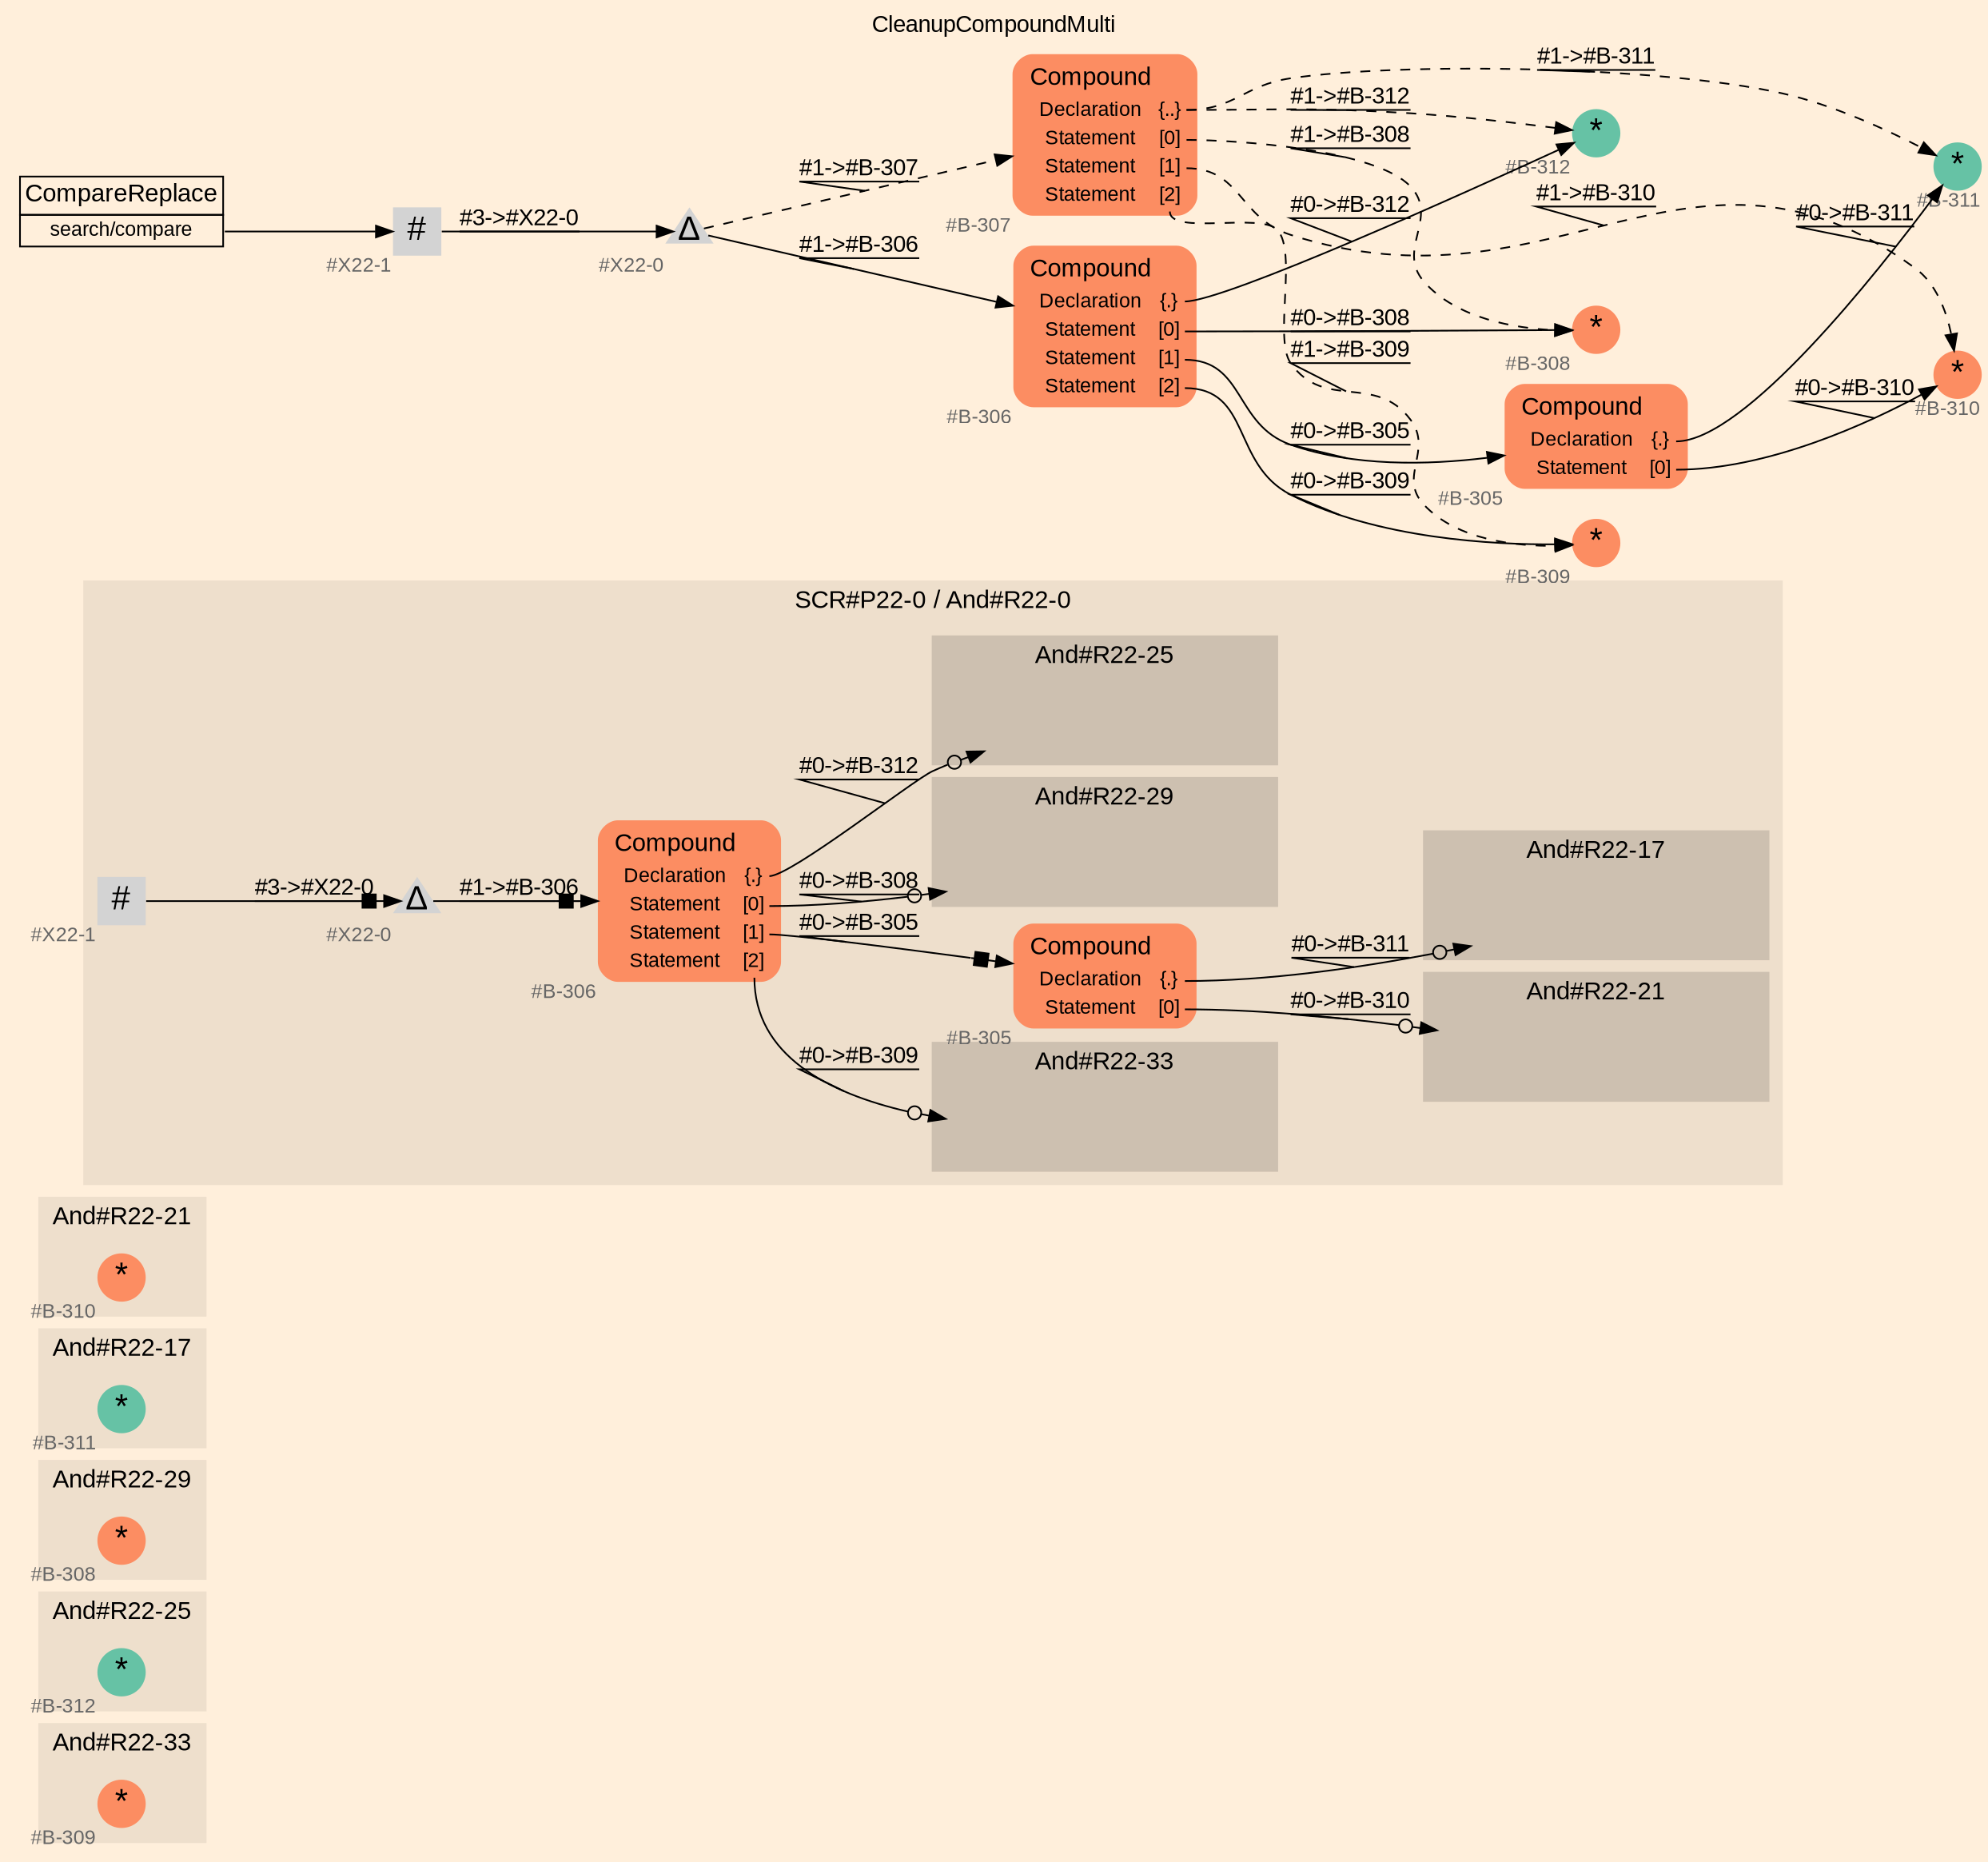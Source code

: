 digraph "CleanupCompoundMulti" {
label = "CleanupCompoundMulti"
labelloc = t
graph [
    rankdir = "LR"
    ranksep = 0.3
    bgcolor = antiquewhite1
    color = black
    fontcolor = black
    fontname = "Arial"
];
node [
    fontname = "Arial"
];
edge [
    fontname = "Arial"
];

// -------------------- figure And#R22-33 --------------------
// -------- region And#R22-33 ----------
subgraph "clusterAnd#R22-33" {
    label = "And#R22-33"
    style = "filled"
    color = antiquewhite2
    fontsize = "15"
    // -------- block And#R22-33/#B-309 ----------
    "And#R22-33/#B-309" [
        fillcolor = "/set28/2"
        xlabel = "#B-309"
        fontsize = "12"
        fontcolor = grey40
        shape = "circle"
        label = <<FONT COLOR="black" POINT-SIZE="20">*</FONT>>
        style = "filled"
        penwidth = 0.0
        fixedsize = true
        width = 0.4
        height = 0.4
    ];
    
}


// -------------------- figure And#R22-25 --------------------
// -------- region And#R22-25 ----------
subgraph "clusterAnd#R22-25" {
    label = "And#R22-25"
    style = "filled"
    color = antiquewhite2
    fontsize = "15"
    // -------- block And#R22-25/#B-312 ----------
    "And#R22-25/#B-312" [
        fillcolor = "/set28/1"
        xlabel = "#B-312"
        fontsize = "12"
        fontcolor = grey40
        shape = "circle"
        label = <<FONT COLOR="black" POINT-SIZE="20">*</FONT>>
        style = "filled"
        penwidth = 0.0
        fixedsize = true
        width = 0.4
        height = 0.4
    ];
    
}


// -------------------- figure And#R22-29 --------------------
// -------- region And#R22-29 ----------
subgraph "clusterAnd#R22-29" {
    label = "And#R22-29"
    style = "filled"
    color = antiquewhite2
    fontsize = "15"
    // -------- block And#R22-29/#B-308 ----------
    "And#R22-29/#B-308" [
        fillcolor = "/set28/2"
        xlabel = "#B-308"
        fontsize = "12"
        fontcolor = grey40
        shape = "circle"
        label = <<FONT COLOR="black" POINT-SIZE="20">*</FONT>>
        style = "filled"
        penwidth = 0.0
        fixedsize = true
        width = 0.4
        height = 0.4
    ];
    
}


// -------------------- figure And#R22-17 --------------------
// -------- region And#R22-17 ----------
subgraph "clusterAnd#R22-17" {
    label = "And#R22-17"
    style = "filled"
    color = antiquewhite2
    fontsize = "15"
    // -------- block And#R22-17/#B-311 ----------
    "And#R22-17/#B-311" [
        fillcolor = "/set28/1"
        xlabel = "#B-311"
        fontsize = "12"
        fontcolor = grey40
        shape = "circle"
        label = <<FONT COLOR="black" POINT-SIZE="20">*</FONT>>
        style = "filled"
        penwidth = 0.0
        fixedsize = true
        width = 0.4
        height = 0.4
    ];
    
}


// -------------------- figure And#R22-21 --------------------
// -------- region And#R22-21 ----------
subgraph "clusterAnd#R22-21" {
    label = "And#R22-21"
    style = "filled"
    color = antiquewhite2
    fontsize = "15"
    // -------- block And#R22-21/#B-310 ----------
    "And#R22-21/#B-310" [
        fillcolor = "/set28/2"
        xlabel = "#B-310"
        fontsize = "12"
        fontcolor = grey40
        shape = "circle"
        label = <<FONT COLOR="black" POINT-SIZE="20">*</FONT>>
        style = "filled"
        penwidth = 0.0
        fixedsize = true
        width = 0.4
        height = 0.4
    ];
    
}


// -------------------- figure And#R22-0 --------------------
// -------- region And#R22-0 ----------
subgraph "clusterAnd#R22-0" {
    label = "SCR#P22-0 / And#R22-0"
    style = "filled"
    color = antiquewhite2
    fontsize = "15"
    // -------- block And#R22-0/#B-305 ----------
    "And#R22-0/#B-305" [
        fillcolor = "/set28/2"
        xlabel = "#B-305"
        fontsize = "12"
        fontcolor = grey40
        shape = "plaintext"
        label = <<TABLE BORDER="0" CELLBORDER="0" CELLSPACING="0">
         <TR><TD><FONT COLOR="black" POINT-SIZE="15">Compound</FONT></TD></TR>
         <TR><TD><FONT COLOR="black" POINT-SIZE="12">Declaration</FONT></TD><TD PORT="port0"><FONT COLOR="black" POINT-SIZE="12">{.}</FONT></TD></TR>
         <TR><TD><FONT COLOR="black" POINT-SIZE="12">Statement</FONT></TD><TD PORT="port1"><FONT COLOR="black" POINT-SIZE="12">[0]</FONT></TD></TR>
        </TABLE>>
        style = "rounded,filled"
    ];
    
    // -------- block And#R22-0/#B-306 ----------
    "And#R22-0/#B-306" [
        fillcolor = "/set28/2"
        xlabel = "#B-306"
        fontsize = "12"
        fontcolor = grey40
        shape = "plaintext"
        label = <<TABLE BORDER="0" CELLBORDER="0" CELLSPACING="0">
         <TR><TD><FONT COLOR="black" POINT-SIZE="15">Compound</FONT></TD></TR>
         <TR><TD><FONT COLOR="black" POINT-SIZE="12">Declaration</FONT></TD><TD PORT="port0"><FONT COLOR="black" POINT-SIZE="12">{.}</FONT></TD></TR>
         <TR><TD><FONT COLOR="black" POINT-SIZE="12">Statement</FONT></TD><TD PORT="port1"><FONT COLOR="black" POINT-SIZE="12">[0]</FONT></TD></TR>
         <TR><TD><FONT COLOR="black" POINT-SIZE="12">Statement</FONT></TD><TD PORT="port2"><FONT COLOR="black" POINT-SIZE="12">[1]</FONT></TD></TR>
         <TR><TD><FONT COLOR="black" POINT-SIZE="12">Statement</FONT></TD><TD PORT="port3"><FONT COLOR="black" POINT-SIZE="12">[2]</FONT></TD></TR>
        </TABLE>>
        style = "rounded,filled"
    ];
    
    // -------- block And#R22-0/#X22-0 ----------
    "And#R22-0/#X22-0" [
        xlabel = "#X22-0"
        fontsize = "12"
        fontcolor = grey40
        shape = "triangle"
        label = <<FONT COLOR="black" POINT-SIZE="20">Δ</FONT>>
        style = "filled"
        penwidth = 0.0
        fixedsize = true
        width = 0.4
        height = 0.4
    ];
    
    // -------- block And#R22-0/#X22-1 ----------
    "And#R22-0/#X22-1" [
        xlabel = "#X22-1"
        fontsize = "12"
        fontcolor = grey40
        shape = "square"
        label = <<FONT COLOR="black" POINT-SIZE="20">#</FONT>>
        style = "filled"
        penwidth = 0.0
        fixedsize = true
        width = 0.4
        height = 0.4
    ];
    
    // -------- region And#R22-0/And#R22-21 ----------
    subgraph "clusterAnd#R22-0/And#R22-21" {
        label = "And#R22-21"
        style = "filled"
        color = antiquewhite3
        fontsize = "15"
        // -------- block And#R22-0/And#R22-21/#B-310 ----------
        "And#R22-0/And#R22-21/#B-310" [
            fillcolor = "/set28/2"
            xlabel = "#B-310"
            fontsize = "12"
            fontcolor = grey40
            shape = "none"
            style = "invisible"
        ];
        
    }
    
    // -------- region And#R22-0/And#R22-17 ----------
    subgraph "clusterAnd#R22-0/And#R22-17" {
        label = "And#R22-17"
        style = "filled"
        color = antiquewhite3
        fontsize = "15"
        // -------- block And#R22-0/And#R22-17/#B-311 ----------
        "And#R22-0/And#R22-17/#B-311" [
            fillcolor = "/set28/1"
            xlabel = "#B-311"
            fontsize = "12"
            fontcolor = grey40
            shape = "none"
            style = "invisible"
        ];
        
    }
    
    // -------- region And#R22-0/And#R22-29 ----------
    subgraph "clusterAnd#R22-0/And#R22-29" {
        label = "And#R22-29"
        style = "filled"
        color = antiquewhite3
        fontsize = "15"
        // -------- block And#R22-0/And#R22-29/#B-308 ----------
        "And#R22-0/And#R22-29/#B-308" [
            fillcolor = "/set28/2"
            xlabel = "#B-308"
            fontsize = "12"
            fontcolor = grey40
            shape = "none"
            style = "invisible"
        ];
        
    }
    
    // -------- region And#R22-0/And#R22-25 ----------
    subgraph "clusterAnd#R22-0/And#R22-25" {
        label = "And#R22-25"
        style = "filled"
        color = antiquewhite3
        fontsize = "15"
        // -------- block And#R22-0/And#R22-25/#B-312 ----------
        "And#R22-0/And#R22-25/#B-312" [
            fillcolor = "/set28/1"
            xlabel = "#B-312"
            fontsize = "12"
            fontcolor = grey40
            shape = "none"
            style = "invisible"
        ];
        
    }
    
    // -------- region And#R22-0/And#R22-33 ----------
    subgraph "clusterAnd#R22-0/And#R22-33" {
        label = "And#R22-33"
        style = "filled"
        color = antiquewhite3
        fontsize = "15"
        // -------- block And#R22-0/And#R22-33/#B-309 ----------
        "And#R22-0/And#R22-33/#B-309" [
            fillcolor = "/set28/2"
            xlabel = "#B-309"
            fontsize = "12"
            fontcolor = grey40
            shape = "none"
            style = "invisible"
        ];
        
    }
    
}

"And#R22-0/#B-305":port0 -> "And#R22-0/And#R22-17/#B-311" [
    arrowhead="normalnoneodot"
    label = "#0-&gt;#B-311"
    decorate = true
    color = black
    fontcolor = black
];

"And#R22-0/#B-305":port1 -> "And#R22-0/And#R22-21/#B-310" [
    arrowhead="normalnoneodot"
    label = "#0-&gt;#B-310"
    decorate = true
    color = black
    fontcolor = black
];

"And#R22-0/#B-306":port0 -> "And#R22-0/And#R22-25/#B-312" [
    arrowhead="normalnoneodot"
    label = "#0-&gt;#B-312"
    decorate = true
    color = black
    fontcolor = black
];

"And#R22-0/#B-306":port1 -> "And#R22-0/And#R22-29/#B-308" [
    arrowhead="normalnoneodot"
    label = "#0-&gt;#B-308"
    decorate = true
    color = black
    fontcolor = black
];

"And#R22-0/#B-306":port2 -> "And#R22-0/#B-305" [
    arrowhead="normalnonebox"
    label = "#0-&gt;#B-305"
    decorate = true
    color = black
    fontcolor = black
];

"And#R22-0/#B-306":port3 -> "And#R22-0/And#R22-33/#B-309" [
    arrowhead="normalnoneodot"
    label = "#0-&gt;#B-309"
    decorate = true
    color = black
    fontcolor = black
];

"And#R22-0/#X22-0" -> "And#R22-0/#B-306" [
    arrowhead="normalnonebox"
    label = "#1-&gt;#B-306"
    decorate = true
    color = black
    fontcolor = black
];

"And#R22-0/#X22-1" -> "And#R22-0/#X22-0" [
    arrowhead="normalnonebox"
    label = "#3-&gt;#X22-0"
    decorate = true
    color = black
    fontcolor = black
];


// -------------------- transformation figure --------------------
// -------- block CR#X22-2 ----------
"CR#X22-2" [
    fillcolor = antiquewhite1
    fontsize = "12"
    fontcolor = grey40
    shape = "plaintext"
    label = <<TABLE BORDER="0" CELLBORDER="1" CELLSPACING="0">
     <TR><TD><FONT COLOR="black" POINT-SIZE="15">CompareReplace</FONT></TD></TR>
     <TR><TD PORT="port0"><FONT COLOR="black" POINT-SIZE="12">search/compare</FONT></TD></TR>
    </TABLE>>
    style = "filled"
    color = black
];

// -------- block #X22-1 ----------
"#X22-1" [
    xlabel = "#X22-1"
    fontsize = "12"
    fontcolor = grey40
    shape = "square"
    label = <<FONT COLOR="black" POINT-SIZE="20">#</FONT>>
    style = "filled"
    penwidth = 0.0
    fixedsize = true
    width = 0.4
    height = 0.4
];

// -------- block #X22-0 ----------
"#X22-0" [
    xlabel = "#X22-0"
    fontsize = "12"
    fontcolor = grey40
    shape = "triangle"
    label = <<FONT COLOR="black" POINT-SIZE="20">Δ</FONT>>
    style = "filled"
    penwidth = 0.0
    fixedsize = true
    width = 0.4
    height = 0.4
];

// -------- block #B-306 ----------
"#B-306" [
    fillcolor = "/set28/2"
    xlabel = "#B-306"
    fontsize = "12"
    fontcolor = grey40
    shape = "plaintext"
    label = <<TABLE BORDER="0" CELLBORDER="0" CELLSPACING="0">
     <TR><TD><FONT COLOR="black" POINT-SIZE="15">Compound</FONT></TD></TR>
     <TR><TD><FONT COLOR="black" POINT-SIZE="12">Declaration</FONT></TD><TD PORT="port0"><FONT COLOR="black" POINT-SIZE="12">{.}</FONT></TD></TR>
     <TR><TD><FONT COLOR="black" POINT-SIZE="12">Statement</FONT></TD><TD PORT="port1"><FONT COLOR="black" POINT-SIZE="12">[0]</FONT></TD></TR>
     <TR><TD><FONT COLOR="black" POINT-SIZE="12">Statement</FONT></TD><TD PORT="port2"><FONT COLOR="black" POINT-SIZE="12">[1]</FONT></TD></TR>
     <TR><TD><FONT COLOR="black" POINT-SIZE="12">Statement</FONT></TD><TD PORT="port3"><FONT COLOR="black" POINT-SIZE="12">[2]</FONT></TD></TR>
    </TABLE>>
    style = "rounded,filled"
];

// -------- block #B-312 ----------
"#B-312" [
    fillcolor = "/set28/1"
    xlabel = "#B-312"
    fontsize = "12"
    fontcolor = grey40
    shape = "circle"
    label = <<FONT COLOR="black" POINT-SIZE="20">*</FONT>>
    style = "filled"
    penwidth = 0.0
    fixedsize = true
    width = 0.4
    height = 0.4
];

// -------- block #B-308 ----------
"#B-308" [
    fillcolor = "/set28/2"
    xlabel = "#B-308"
    fontsize = "12"
    fontcolor = grey40
    shape = "circle"
    label = <<FONT COLOR="black" POINT-SIZE="20">*</FONT>>
    style = "filled"
    penwidth = 0.0
    fixedsize = true
    width = 0.4
    height = 0.4
];

// -------- block #B-305 ----------
"#B-305" [
    fillcolor = "/set28/2"
    xlabel = "#B-305"
    fontsize = "12"
    fontcolor = grey40
    shape = "plaintext"
    label = <<TABLE BORDER="0" CELLBORDER="0" CELLSPACING="0">
     <TR><TD><FONT COLOR="black" POINT-SIZE="15">Compound</FONT></TD></TR>
     <TR><TD><FONT COLOR="black" POINT-SIZE="12">Declaration</FONT></TD><TD PORT="port0"><FONT COLOR="black" POINT-SIZE="12">{.}</FONT></TD></TR>
     <TR><TD><FONT COLOR="black" POINT-SIZE="12">Statement</FONT></TD><TD PORT="port1"><FONT COLOR="black" POINT-SIZE="12">[0]</FONT></TD></TR>
    </TABLE>>
    style = "rounded,filled"
];

// -------- block #B-311 ----------
"#B-311" [
    fillcolor = "/set28/1"
    xlabel = "#B-311"
    fontsize = "12"
    fontcolor = grey40
    shape = "circle"
    label = <<FONT COLOR="black" POINT-SIZE="20">*</FONT>>
    style = "filled"
    penwidth = 0.0
    fixedsize = true
    width = 0.4
    height = 0.4
];

// -------- block #B-310 ----------
"#B-310" [
    fillcolor = "/set28/2"
    xlabel = "#B-310"
    fontsize = "12"
    fontcolor = grey40
    shape = "circle"
    label = <<FONT COLOR="black" POINT-SIZE="20">*</FONT>>
    style = "filled"
    penwidth = 0.0
    fixedsize = true
    width = 0.4
    height = 0.4
];

// -------- block #B-309 ----------
"#B-309" [
    fillcolor = "/set28/2"
    xlabel = "#B-309"
    fontsize = "12"
    fontcolor = grey40
    shape = "circle"
    label = <<FONT COLOR="black" POINT-SIZE="20">*</FONT>>
    style = "filled"
    penwidth = 0.0
    fixedsize = true
    width = 0.4
    height = 0.4
];

// -------- block #B-307 ----------
"#B-307" [
    fillcolor = "/set28/2"
    xlabel = "#B-307"
    fontsize = "12"
    fontcolor = grey40
    shape = "plaintext"
    label = <<TABLE BORDER="0" CELLBORDER="0" CELLSPACING="0">
     <TR><TD><FONT COLOR="black" POINT-SIZE="15">Compound</FONT></TD></TR>
     <TR><TD><FONT COLOR="black" POINT-SIZE="12">Declaration</FONT></TD><TD PORT="port0"><FONT COLOR="black" POINT-SIZE="12">{..}</FONT></TD></TR>
     <TR><TD><FONT COLOR="black" POINT-SIZE="12">Statement</FONT></TD><TD PORT="port1"><FONT COLOR="black" POINT-SIZE="12">[0]</FONT></TD></TR>
     <TR><TD><FONT COLOR="black" POINT-SIZE="12">Statement</FONT></TD><TD PORT="port2"><FONT COLOR="black" POINT-SIZE="12">[1]</FONT></TD></TR>
     <TR><TD><FONT COLOR="black" POINT-SIZE="12">Statement</FONT></TD><TD PORT="port3"><FONT COLOR="black" POINT-SIZE="12">[2]</FONT></TD></TR>
    </TABLE>>
    style = "rounded,filled"
];

"CR#X22-2":port0 -> "#X22-1" [
    label = ""
    decorate = true
    color = black
    fontcolor = black
];

"#X22-1" -> "#X22-0" [
    label = "#3-&gt;#X22-0"
    decorate = true
    color = black
    fontcolor = black
];

"#X22-0" -> "#B-306" [
    label = "#1-&gt;#B-306"
    decorate = true
    color = black
    fontcolor = black
];

"#X22-0" -> "#B-307" [
    style="dashed"
    label = "#1-&gt;#B-307"
    decorate = true
    color = black
    fontcolor = black
];

"#B-306":port0 -> "#B-312" [
    label = "#0-&gt;#B-312"
    decorate = true
    color = black
    fontcolor = black
];

"#B-306":port1 -> "#B-308" [
    label = "#0-&gt;#B-308"
    decorate = true
    color = black
    fontcolor = black
];

"#B-306":port2 -> "#B-305" [
    label = "#0-&gt;#B-305"
    decorate = true
    color = black
    fontcolor = black
];

"#B-306":port3 -> "#B-309" [
    label = "#0-&gt;#B-309"
    decorate = true
    color = black
    fontcolor = black
];

"#B-305":port0 -> "#B-311" [
    label = "#0-&gt;#B-311"
    decorate = true
    color = black
    fontcolor = black
];

"#B-305":port1 -> "#B-310" [
    label = "#0-&gt;#B-310"
    decorate = true
    color = black
    fontcolor = black
];

"#B-307":port0 -> "#B-311" [
    style="dashed"
    label = "#1-&gt;#B-311"
    decorate = true
    color = black
    fontcolor = black
];

"#B-307":port0 -> "#B-312" [
    style="dashed"
    label = "#1-&gt;#B-312"
    decorate = true
    color = black
    fontcolor = black
];

"#B-307":port1 -> "#B-308" [
    style="dashed"
    label = "#1-&gt;#B-308"
    decorate = true
    color = black
    fontcolor = black
];

"#B-307":port2 -> "#B-310" [
    style="dashed"
    label = "#1-&gt;#B-310"
    decorate = true
    color = black
    fontcolor = black
];

"#B-307":port3 -> "#B-309" [
    style="dashed"
    label = "#1-&gt;#B-309"
    decorate = true
    color = black
    fontcolor = black
];


}
